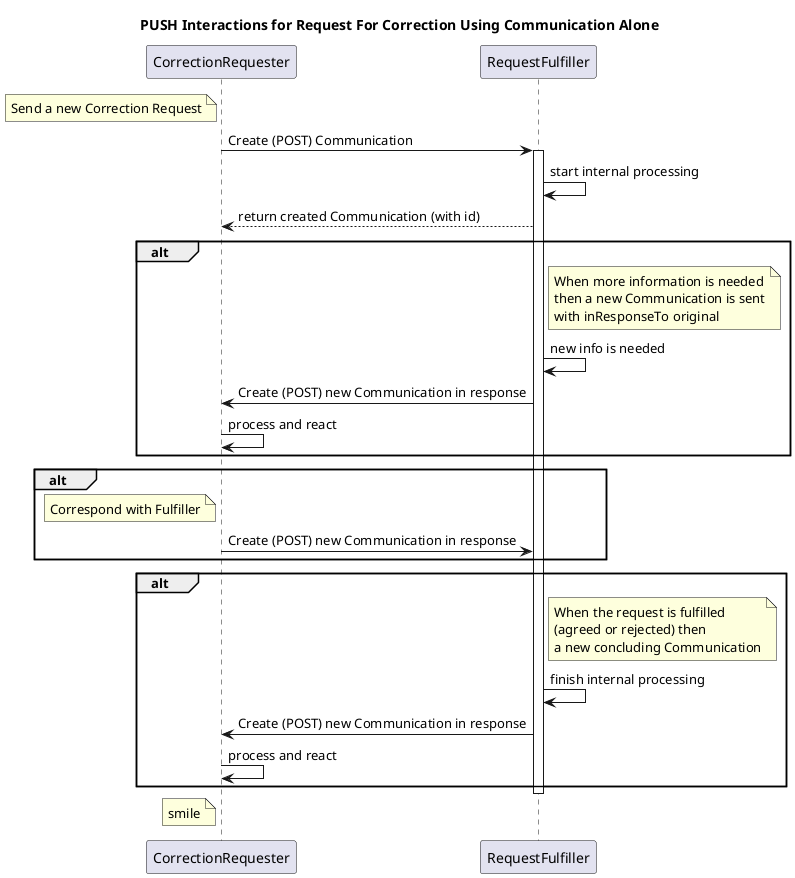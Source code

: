 @startuml
title PUSH Interactions for Request For Correction Using Communication Alone

note left of CorrectionRequester
Send a new Correction Request
end note
CorrectionRequester->RequestFulfiller: Create (POST) Communication
activate RequestFulfiller
RequestFulfiller->RequestFulfiller: start internal processing
RequestFulfiller-->CorrectionRequester: return created Communication (with id)

alt
note right of RequestFulfiller
When more information is needed
then a new Communication is sent
with inResponseTo original
end note
RequestFulfiller->RequestFulfiller: new info is needed
CorrectionRequester<-RequestFulfiller: Create (POST) new Communication in response
CorrectionRequester -> CorrectionRequester: process and react
end

alt
note left of CorrectionRequester
Correspond with Fulfiller
end note
CorrectionRequester->RequestFulfiller: Create (POST) new Communication in response
end



alt
note right of RequestFulfiller
When the request is fulfilled
(agreed or rejected) then 
a new concluding Communication
end note
RequestFulfiller->RequestFulfiller: finish internal processing
CorrectionRequester<-RequestFulfiller: Create (POST) new Communication in response
CorrectionRequester -> CorrectionRequester: process and react
end

Deactivate RequestFulfiller
note left of CorrectionRequester: smile
@enduml
